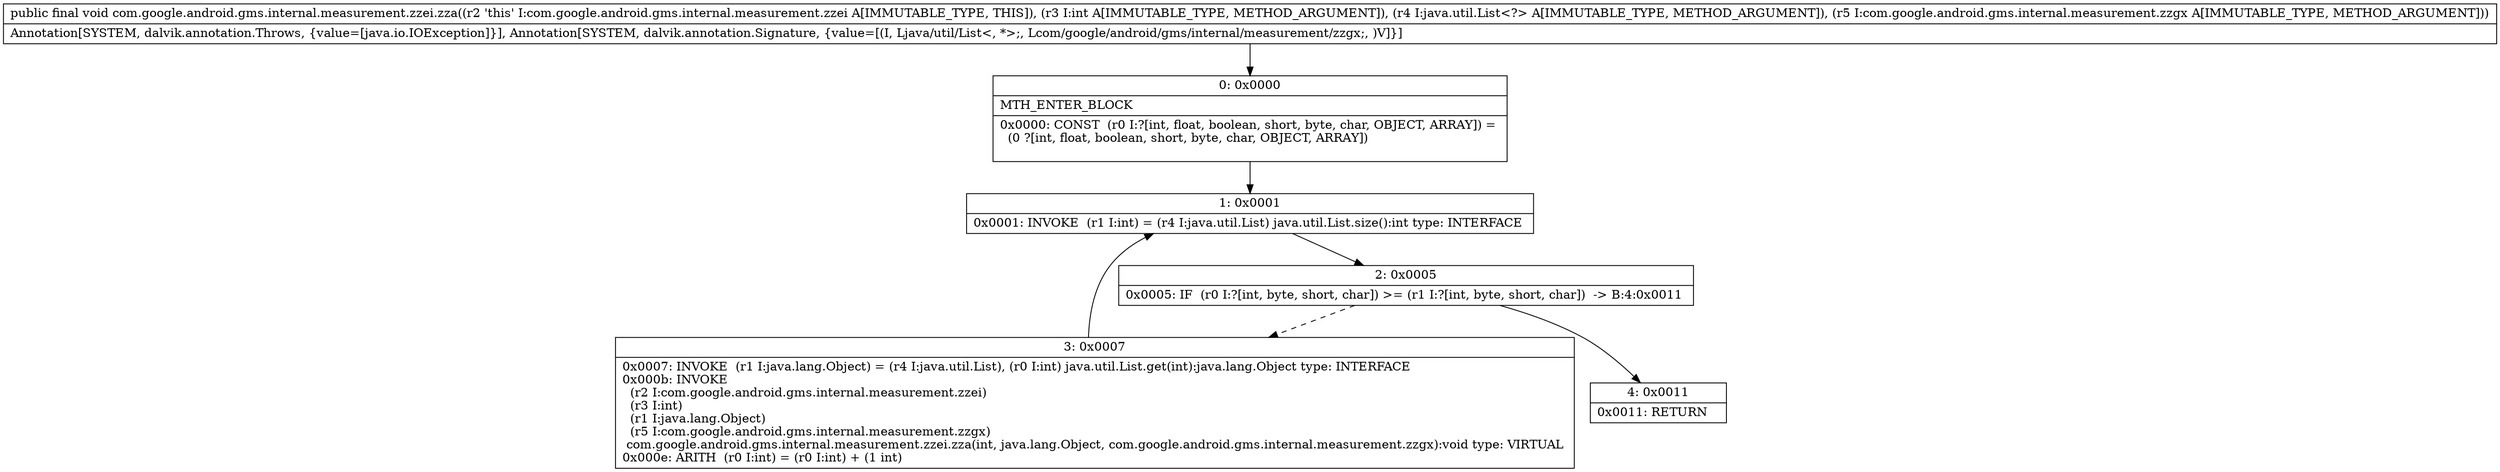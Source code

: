 digraph "CFG forcom.google.android.gms.internal.measurement.zzei.zza(ILjava\/util\/List;Lcom\/google\/android\/gms\/internal\/measurement\/zzgx;)V" {
Node_0 [shape=record,label="{0\:\ 0x0000|MTH_ENTER_BLOCK\l|0x0000: CONST  (r0 I:?[int, float, boolean, short, byte, char, OBJECT, ARRAY]) = \l  (0 ?[int, float, boolean, short, byte, char, OBJECT, ARRAY])\l \l}"];
Node_1 [shape=record,label="{1\:\ 0x0001|0x0001: INVOKE  (r1 I:int) = (r4 I:java.util.List) java.util.List.size():int type: INTERFACE \l}"];
Node_2 [shape=record,label="{2\:\ 0x0005|0x0005: IF  (r0 I:?[int, byte, short, char]) \>= (r1 I:?[int, byte, short, char])  \-\> B:4:0x0011 \l}"];
Node_3 [shape=record,label="{3\:\ 0x0007|0x0007: INVOKE  (r1 I:java.lang.Object) = (r4 I:java.util.List), (r0 I:int) java.util.List.get(int):java.lang.Object type: INTERFACE \l0x000b: INVOKE  \l  (r2 I:com.google.android.gms.internal.measurement.zzei)\l  (r3 I:int)\l  (r1 I:java.lang.Object)\l  (r5 I:com.google.android.gms.internal.measurement.zzgx)\l com.google.android.gms.internal.measurement.zzei.zza(int, java.lang.Object, com.google.android.gms.internal.measurement.zzgx):void type: VIRTUAL \l0x000e: ARITH  (r0 I:int) = (r0 I:int) + (1 int) \l}"];
Node_4 [shape=record,label="{4\:\ 0x0011|0x0011: RETURN   \l}"];
MethodNode[shape=record,label="{public final void com.google.android.gms.internal.measurement.zzei.zza((r2 'this' I:com.google.android.gms.internal.measurement.zzei A[IMMUTABLE_TYPE, THIS]), (r3 I:int A[IMMUTABLE_TYPE, METHOD_ARGUMENT]), (r4 I:java.util.List\<?\> A[IMMUTABLE_TYPE, METHOD_ARGUMENT]), (r5 I:com.google.android.gms.internal.measurement.zzgx A[IMMUTABLE_TYPE, METHOD_ARGUMENT]))  | Annotation[SYSTEM, dalvik.annotation.Throws, \{value=[java.io.IOException]\}], Annotation[SYSTEM, dalvik.annotation.Signature, \{value=[(I, Ljava\/util\/List\<, *\>;, Lcom\/google\/android\/gms\/internal\/measurement\/zzgx;, )V]\}]\l}"];
MethodNode -> Node_0;
Node_0 -> Node_1;
Node_1 -> Node_2;
Node_2 -> Node_3[style=dashed];
Node_2 -> Node_4;
Node_3 -> Node_1;
}

